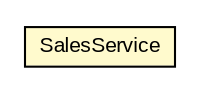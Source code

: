 #!/usr/local/bin/dot
#
# Class diagram 
# Generated by UMLGraph version R5_6 (http://www.umlgraph.org/)
#

digraph G {
	edge [fontname="arial",fontsize=10,labelfontname="arial",labelfontsize=10];
	node [fontname="arial",fontsize=10,shape=plaintext];
	nodesep=0.25;
	ranksep=0.5;
	// org.thoughtworks.sales.stage1.biz.SalesService
	c22947 [label=<<table title="org.thoughtworks.sales.stage1.biz.SalesService" border="0" cellborder="1" cellspacing="0" cellpadding="2" port="p" bgcolor="lemonChiffon" href="./SalesService.html">
		<tr><td><table border="0" cellspacing="0" cellpadding="1">
<tr><td align="center" balign="center"> SalesService </td></tr>
		</table></td></tr>
		</table>>, URL="./SalesService.html", fontname="arial", fontcolor="black", fontsize=10.0];
}

